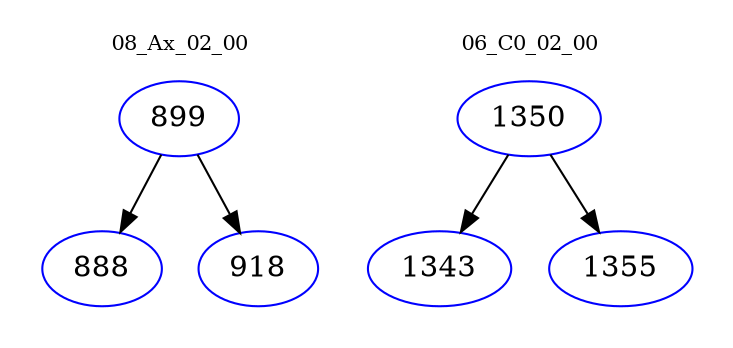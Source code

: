 digraph{
subgraph cluster_0 {
color = white
label = "08_Ax_02_00";
fontsize=10;
T0_899 [label="899", color="blue"]
T0_899 -> T0_888 [color="black"]
T0_888 [label="888", color="blue"]
T0_899 -> T0_918 [color="black"]
T0_918 [label="918", color="blue"]
}
subgraph cluster_1 {
color = white
label = "06_C0_02_00";
fontsize=10;
T1_1350 [label="1350", color="blue"]
T1_1350 -> T1_1343 [color="black"]
T1_1343 [label="1343", color="blue"]
T1_1350 -> T1_1355 [color="black"]
T1_1355 [label="1355", color="blue"]
}
}
